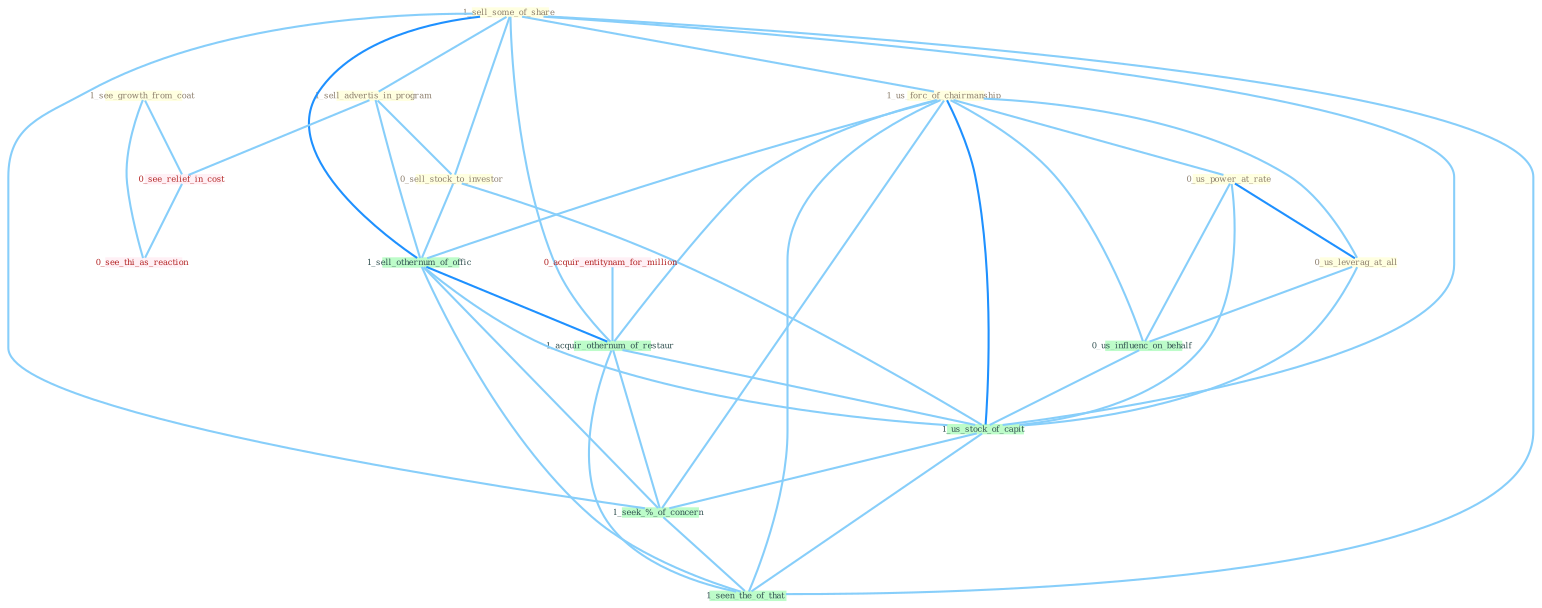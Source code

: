 Graph G{ 
    node
    [shape=polygon,style=filled,width=.5,height=.06,color="#BDFCC9",fixedsize=true,fontsize=4,
    fontcolor="#2f4f4f"];
    {node
    [color="#ffffe0", fontcolor="#8b7d6b"] "1_sell_some_of_share " "1_sell_advertis_in_program " "1_us_forc_of_chairmanship " "0_sell_stock_to_investor " "1_see_growth_from_coat " "0_us_power_at_rate " "0_us_leverag_at_all "}
{node [color="#fff0f5", fontcolor="#b22222"] "0_acquir_entitynam_for_million " "0_see_relief_in_cost " "0_see_thi_as_reaction "}
edge [color="#B0E2FF"];

	"1_sell_some_of_share " -- "1_sell_advertis_in_program " [w="1", color="#87cefa" ];
	"1_sell_some_of_share " -- "1_us_forc_of_chairmanship " [w="1", color="#87cefa" ];
	"1_sell_some_of_share " -- "0_sell_stock_to_investor " [w="1", color="#87cefa" ];
	"1_sell_some_of_share " -- "1_sell_othernum_of_offic " [w="2", color="#1e90ff" , len=0.8];
	"1_sell_some_of_share " -- "1_acquir_othernum_of_restaur " [w="1", color="#87cefa" ];
	"1_sell_some_of_share " -- "1_us_stock_of_capit " [w="1", color="#87cefa" ];
	"1_sell_some_of_share " -- "1_seek_%_of_concern " [w="1", color="#87cefa" ];
	"1_sell_some_of_share " -- "1_seen_the_of_that " [w="1", color="#87cefa" ];
	"1_sell_advertis_in_program " -- "0_sell_stock_to_investor " [w="1", color="#87cefa" ];
	"1_sell_advertis_in_program " -- "1_sell_othernum_of_offic " [w="1", color="#87cefa" ];
	"1_sell_advertis_in_program " -- "0_see_relief_in_cost " [w="1", color="#87cefa" ];
	"1_us_forc_of_chairmanship " -- "0_us_power_at_rate " [w="1", color="#87cefa" ];
	"1_us_forc_of_chairmanship " -- "0_us_leverag_at_all " [w="1", color="#87cefa" ];
	"1_us_forc_of_chairmanship " -- "1_sell_othernum_of_offic " [w="1", color="#87cefa" ];
	"1_us_forc_of_chairmanship " -- "0_us_influenc_on_behalf " [w="1", color="#87cefa" ];
	"1_us_forc_of_chairmanship " -- "1_acquir_othernum_of_restaur " [w="1", color="#87cefa" ];
	"1_us_forc_of_chairmanship " -- "1_us_stock_of_capit " [w="2", color="#1e90ff" , len=0.8];
	"1_us_forc_of_chairmanship " -- "1_seek_%_of_concern " [w="1", color="#87cefa" ];
	"1_us_forc_of_chairmanship " -- "1_seen_the_of_that " [w="1", color="#87cefa" ];
	"0_sell_stock_to_investor " -- "1_sell_othernum_of_offic " [w="1", color="#87cefa" ];
	"0_sell_stock_to_investor " -- "1_us_stock_of_capit " [w="1", color="#87cefa" ];
	"1_see_growth_from_coat " -- "0_see_relief_in_cost " [w="1", color="#87cefa" ];
	"1_see_growth_from_coat " -- "0_see_thi_as_reaction " [w="1", color="#87cefa" ];
	"0_us_power_at_rate " -- "0_us_leverag_at_all " [w="2", color="#1e90ff" , len=0.8];
	"0_us_power_at_rate " -- "0_us_influenc_on_behalf " [w="1", color="#87cefa" ];
	"0_us_power_at_rate " -- "1_us_stock_of_capit " [w="1", color="#87cefa" ];
	"0_us_leverag_at_all " -- "0_us_influenc_on_behalf " [w="1", color="#87cefa" ];
	"0_us_leverag_at_all " -- "1_us_stock_of_capit " [w="1", color="#87cefa" ];
	"0_acquir_entitynam_for_million " -- "1_acquir_othernum_of_restaur " [w="1", color="#87cefa" ];
	"1_sell_othernum_of_offic " -- "1_acquir_othernum_of_restaur " [w="2", color="#1e90ff" , len=0.8];
	"1_sell_othernum_of_offic " -- "1_us_stock_of_capit " [w="1", color="#87cefa" ];
	"1_sell_othernum_of_offic " -- "1_seek_%_of_concern " [w="1", color="#87cefa" ];
	"1_sell_othernum_of_offic " -- "1_seen_the_of_that " [w="1", color="#87cefa" ];
	"0_us_influenc_on_behalf " -- "1_us_stock_of_capit " [w="1", color="#87cefa" ];
	"0_see_relief_in_cost " -- "0_see_thi_as_reaction " [w="1", color="#87cefa" ];
	"1_acquir_othernum_of_restaur " -- "1_us_stock_of_capit " [w="1", color="#87cefa" ];
	"1_acquir_othernum_of_restaur " -- "1_seek_%_of_concern " [w="1", color="#87cefa" ];
	"1_acquir_othernum_of_restaur " -- "1_seen_the_of_that " [w="1", color="#87cefa" ];
	"1_us_stock_of_capit " -- "1_seek_%_of_concern " [w="1", color="#87cefa" ];
	"1_us_stock_of_capit " -- "1_seen_the_of_that " [w="1", color="#87cefa" ];
	"1_seek_%_of_concern " -- "1_seen_the_of_that " [w="1", color="#87cefa" ];
}